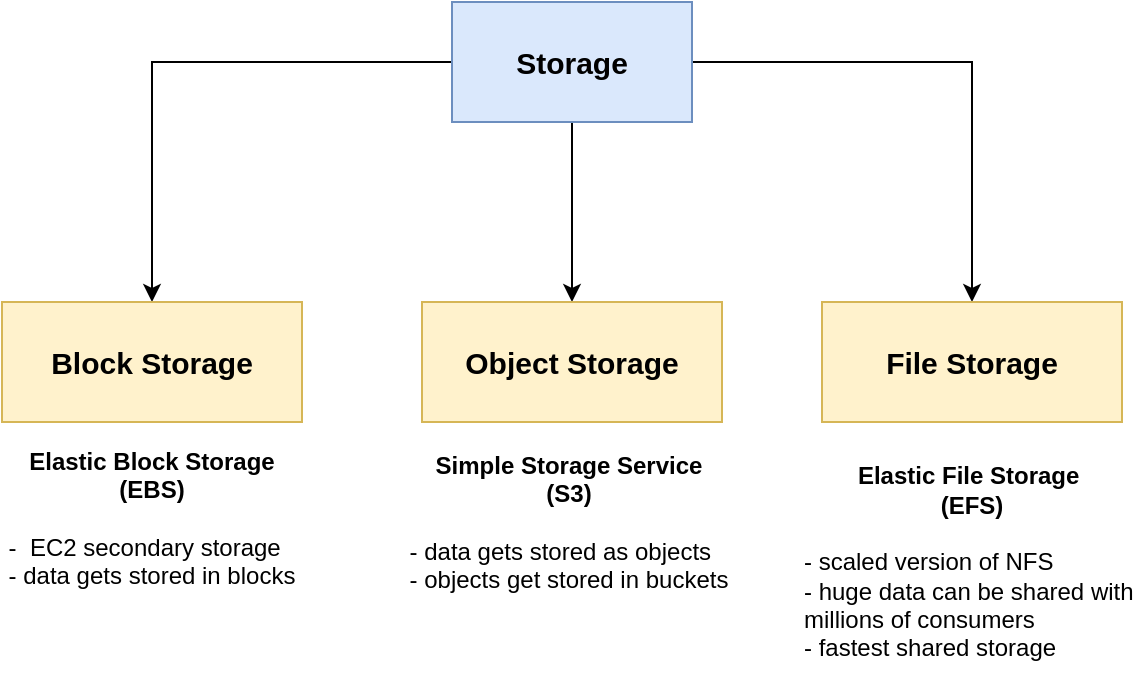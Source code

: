 <mxfile version="21.4.0" type="device" pages="5">
  <diagram name="Page-1" id="gyIbjIkaAnRUj1FW5GiL">
    <mxGraphModel dx="710" dy="473" grid="1" gridSize="10" guides="1" tooltips="1" connect="1" arrows="1" fold="1" page="1" pageScale="1" pageWidth="827" pageHeight="1169" math="0" shadow="0">
      <root>
        <mxCell id="0" />
        <mxCell id="1" parent="0" />
        <mxCell id="izo0bBDe98OdApoTN-t9-5" style="edgeStyle=orthogonalEdgeStyle;rounded=0;orthogonalLoop=1;jettySize=auto;html=1;" edge="1" parent="1" source="izo0bBDe98OdApoTN-t9-1" target="izo0bBDe98OdApoTN-t9-2">
          <mxGeometry relative="1" as="geometry" />
        </mxCell>
        <mxCell id="izo0bBDe98OdApoTN-t9-6" style="edgeStyle=orthogonalEdgeStyle;rounded=0;orthogonalLoop=1;jettySize=auto;html=1;" edge="1" parent="1" source="izo0bBDe98OdApoTN-t9-1" target="izo0bBDe98OdApoTN-t9-3">
          <mxGeometry relative="1" as="geometry" />
        </mxCell>
        <mxCell id="izo0bBDe98OdApoTN-t9-7" style="edgeStyle=orthogonalEdgeStyle;rounded=0;orthogonalLoop=1;jettySize=auto;html=1;" edge="1" parent="1" source="izo0bBDe98OdApoTN-t9-1" target="izo0bBDe98OdApoTN-t9-4">
          <mxGeometry relative="1" as="geometry" />
        </mxCell>
        <mxCell id="izo0bBDe98OdApoTN-t9-1" value="Storage" style="rounded=0;whiteSpace=wrap;html=1;fontStyle=1;fontSize=15;fillColor=#dae8fc;strokeColor=#6c8ebf;" vertex="1" parent="1">
          <mxGeometry x="355" y="60" width="120" height="60" as="geometry" />
        </mxCell>
        <mxCell id="izo0bBDe98OdApoTN-t9-2" value="Block Storage" style="rounded=0;whiteSpace=wrap;html=1;fontStyle=1;fontSize=15;fillColor=#fff2cc;strokeColor=#d6b656;" vertex="1" parent="1">
          <mxGeometry x="130" y="210" width="150" height="60" as="geometry" />
        </mxCell>
        <mxCell id="izo0bBDe98OdApoTN-t9-3" value="Object Storage" style="rounded=0;whiteSpace=wrap;html=1;fontStyle=1;fontSize=15;fillColor=#fff2cc;strokeColor=#d6b656;" vertex="1" parent="1">
          <mxGeometry x="340" y="210" width="150" height="60" as="geometry" />
        </mxCell>
        <mxCell id="izo0bBDe98OdApoTN-t9-4" value="File Storage" style="rounded=0;whiteSpace=wrap;html=1;fontStyle=1;fontSize=15;fillColor=#fff2cc;strokeColor=#d6b656;" vertex="1" parent="1">
          <mxGeometry x="540" y="210" width="150" height="60" as="geometry" />
        </mxCell>
        <mxCell id="izo0bBDe98OdApoTN-t9-8" value="Elastic Block Storage&lt;br&gt;(EBS)&lt;br&gt;&lt;div style=&quot;text-align: left;&quot;&gt;&lt;span style=&quot;background-color: initial; font-weight: normal;&quot;&gt;&lt;br&gt;&lt;/span&gt;&lt;/div&gt;&lt;div style=&quot;text-align: left;&quot;&gt;&lt;span style=&quot;background-color: initial; font-weight: normal;&quot;&gt;-&amp;nbsp; EC2 secondary storage&lt;/span&gt;&lt;/div&gt;&lt;div style=&quot;text-align: left;&quot;&gt;&lt;span style=&quot;background-color: initial; font-weight: normal;&quot;&gt;- data gets stored in blocks&lt;/span&gt;&lt;/div&gt;" style="text;html=1;strokeColor=none;fillColor=none;align=center;verticalAlign=middle;whiteSpace=wrap;rounded=0;fontStyle=1" vertex="1" parent="1">
          <mxGeometry x="130" y="275" width="150" height="85" as="geometry" />
        </mxCell>
        <mxCell id="izo0bBDe98OdApoTN-t9-9" value="Simple Storage Service&lt;br&gt;(S3)&lt;br&gt;&lt;br&gt;&lt;div style=&quot;text-align: left;&quot;&gt;&lt;span style=&quot;background-color: initial; font-weight: normal;&quot;&gt;- data gets stored as objects&lt;/span&gt;&lt;/div&gt;&lt;div style=&quot;text-align: left;&quot;&gt;&lt;span style=&quot;background-color: initial; font-weight: normal;&quot;&gt;- objects get stored in buckets&lt;/span&gt;&lt;/div&gt;" style="text;html=1;strokeColor=none;fillColor=none;align=center;verticalAlign=middle;whiteSpace=wrap;rounded=0;fontStyle=1" vertex="1" parent="1">
          <mxGeometry x="331" y="275" width="165" height="90" as="geometry" />
        </mxCell>
        <mxCell id="izo0bBDe98OdApoTN-t9-10" value="Elastic File Storage&amp;nbsp;&lt;br&gt;(EFS)&lt;br&gt;&lt;br&gt;&lt;div style=&quot;text-align: left;&quot;&gt;&lt;span style=&quot;font-weight: normal;&quot;&gt;- scaled version of NFS&lt;/span&gt;&lt;/div&gt;&lt;div style=&quot;text-align: left;&quot;&gt;&lt;span style=&quot;font-weight: normal;&quot;&gt;- huge data can be shared with millions of consumers&lt;/span&gt;&lt;/div&gt;&lt;div style=&quot;text-align: left;&quot;&gt;&lt;span style=&quot;font-weight: normal;&quot;&gt;- fastest shared storage&lt;/span&gt;&lt;/div&gt;" style="text;html=1;strokeColor=none;fillColor=none;align=center;verticalAlign=middle;whiteSpace=wrap;rounded=0;fontStyle=1" vertex="1" parent="1">
          <mxGeometry x="530" y="275" width="170" height="130" as="geometry" />
        </mxCell>
      </root>
    </mxGraphModel>
  </diagram>
  <diagram id="8CSNqVyfHgIJSMDbF2_5" name="Page-2">
    <mxGraphModel dx="857" dy="571" grid="1" gridSize="10" guides="1" tooltips="1" connect="1" arrows="1" fold="1" page="1" pageScale="1" pageWidth="827" pageHeight="1169" math="0" shadow="0">
      <root>
        <mxCell id="0" />
        <mxCell id="1" parent="0" />
        <mxCell id="9VcPnWIDpnslyA6fwYoD-1" value="" style="shape=trapezoid;perimeter=trapezoidPerimeter;whiteSpace=wrap;html=1;fixedSize=1;rotation=-180;" vertex="1" parent="1">
          <mxGeometry x="270" y="220" width="130" height="140" as="geometry" />
        </mxCell>
        <mxCell id="9VcPnWIDpnslyA6fwYoD-2" value="bucket" style="text;html=1;strokeColor=none;fillColor=none;align=center;verticalAlign=middle;whiteSpace=wrap;rounded=0;fontStyle=1;fontSize=15;" vertex="1" parent="1">
          <mxGeometry x="305" y="370" width="60" height="30" as="geometry" />
        </mxCell>
        <mxCell id="9VcPnWIDpnslyA6fwYoD-3" value="obj1" style="ellipse;whiteSpace=wrap;html=1;aspect=fixed;fillColor=#f8cecc;strokeColor=#b85450;" vertex="1" parent="1">
          <mxGeometry x="300" y="310" width="40" height="40" as="geometry" />
        </mxCell>
        <mxCell id="9VcPnWIDpnslyA6fwYoD-8" style="edgeStyle=orthogonalEdgeStyle;rounded=0;orthogonalLoop=1;jettySize=auto;html=1;entryX=0.06;entryY=0.38;entryDx=0;entryDy=0;entryPerimeter=0;" edge="1" parent="1" target="9VcPnWIDpnslyA6fwYoD-6">
          <mxGeometry relative="1" as="geometry">
            <mxPoint x="370" y="300" as="sourcePoint" />
            <Array as="points">
              <mxPoint x="370" y="301" />
              <mxPoint x="420" y="301" />
              <mxPoint x="420" y="269" />
            </Array>
          </mxGeometry>
        </mxCell>
        <mxCell id="9VcPnWIDpnslyA6fwYoD-9" style="edgeStyle=orthogonalEdgeStyle;rounded=0;orthogonalLoop=1;jettySize=auto;html=1;" edge="1" parent="1" source="9VcPnWIDpnslyA6fwYoD-4" target="9VcPnWIDpnslyA6fwYoD-7">
          <mxGeometry relative="1" as="geometry" />
        </mxCell>
        <mxCell id="9VcPnWIDpnslyA6fwYoD-4" value="obj2" style="ellipse;whiteSpace=wrap;html=1;aspect=fixed;fillColor=#f8cecc;strokeColor=#b85450;" vertex="1" parent="1">
          <mxGeometry x="340" y="280" width="40" height="40" as="geometry" />
        </mxCell>
        <mxCell id="9VcPnWIDpnslyA6fwYoD-5" value="obj3" style="ellipse;whiteSpace=wrap;html=1;aspect=fixed;fillColor=#f8cecc;strokeColor=#b85450;" vertex="1" parent="1">
          <mxGeometry x="290" y="260" width="40" height="40" as="geometry" />
        </mxCell>
        <mxCell id="9VcPnWIDpnslyA6fwYoD-6" value="file" style="ellipse;whiteSpace=wrap;html=1;aspect=fixed;" vertex="1" parent="1">
          <mxGeometry x="460" y="250" width="50" height="50" as="geometry" />
        </mxCell>
        <mxCell id="9VcPnWIDpnslyA6fwYoD-10" style="edgeStyle=orthogonalEdgeStyle;rounded=0;orthogonalLoop=1;jettySize=auto;html=1;entryX=0.998;entryY=0.352;entryDx=0;entryDy=0;entryPerimeter=0;" edge="1" parent="1" source="9VcPnWIDpnslyA6fwYoD-7" target="9VcPnWIDpnslyA6fwYoD-6">
          <mxGeometry relative="1" as="geometry">
            <Array as="points">
              <mxPoint x="530" y="345" />
              <mxPoint x="530" y="268" />
            </Array>
          </mxGeometry>
        </mxCell>
        <mxCell id="9VcPnWIDpnslyA6fwYoD-7" value="folder" style="ellipse;whiteSpace=wrap;html=1;aspect=fixed;" vertex="1" parent="1">
          <mxGeometry x="460" y="320" width="50" height="50" as="geometry" />
        </mxCell>
        <mxCell id="9VcPnWIDpnslyA6fwYoD-11" value="public" style="text;html=1;strokeColor=none;fillColor=none;align=center;verticalAlign=middle;whiteSpace=wrap;rounded=0;fontStyle=1;fontSize=15;" vertex="1" parent="1">
          <mxGeometry x="305" y="190" width="60" height="30" as="geometry" />
        </mxCell>
      </root>
    </mxGraphModel>
  </diagram>
  <diagram id="N2p7YzrJbrNAew8TrgJa" name="Page-3">
    <mxGraphModel dx="857" dy="571" grid="1" gridSize="10" guides="1" tooltips="1" connect="1" arrows="1" fold="1" page="1" pageScale="1" pageWidth="827" pageHeight="1169" math="0" shadow="0">
      <root>
        <mxCell id="0" />
        <mxCell id="1" parent="0" />
        <mxCell id="aWGax9P5CaT0MgJ6zS5A-4" style="edgeStyle=orthogonalEdgeStyle;rounded=0;orthogonalLoop=1;jettySize=auto;html=1;entryX=0.417;entryY=0.006;entryDx=0;entryDy=0;entryPerimeter=0;" edge="1" parent="1" source="aWGax9P5CaT0MgJ6zS5A-1" target="aWGax9P5CaT0MgJ6zS5A-2">
          <mxGeometry relative="1" as="geometry" />
        </mxCell>
        <mxCell id="aWGax9P5CaT0MgJ6zS5A-5" style="edgeStyle=orthogonalEdgeStyle;rounded=0;orthogonalLoop=1;jettySize=auto;html=1;" edge="1" parent="1" source="aWGax9P5CaT0MgJ6zS5A-1" target="aWGax9P5CaT0MgJ6zS5A-3">
          <mxGeometry relative="1" as="geometry" />
        </mxCell>
        <mxCell id="aWGax9P5CaT0MgJ6zS5A-1" value="multi-tasking" style="rounded=0;whiteSpace=wrap;html=1;fontStyle=1;fontSize=15;" vertex="1" parent="1">
          <mxGeometry x="280" y="100" width="170" height="60" as="geometry" />
        </mxCell>
        <mxCell id="aWGax9P5CaT0MgJ6zS5A-2" value="multi-threading" style="rounded=0;whiteSpace=wrap;html=1;fontStyle=1;fontSize=15;" vertex="1" parent="1">
          <mxGeometry x="110" y="250" width="170" height="60" as="geometry" />
        </mxCell>
        <mxCell id="aWGax9P5CaT0MgJ6zS5A-3" value="multi-processing" style="rounded=0;whiteSpace=wrap;html=1;fontStyle=1;fontSize=15;" vertex="1" parent="1">
          <mxGeometry x="450" y="250" width="170" height="60" as="geometry" />
        </mxCell>
      </root>
    </mxGraphModel>
  </diagram>
  <diagram id="axwjte-4bFNigzDR0AJD" name="Page-4">
    <mxGraphModel dx="994" dy="662" grid="1" gridSize="10" guides="1" tooltips="1" connect="1" arrows="1" fold="1" page="1" pageScale="1" pageWidth="827" pageHeight="1169" math="0" shadow="0">
      <root>
        <mxCell id="0" />
        <mxCell id="1" parent="0" />
        <mxCell id="jYp-IlRev_AmYHc_TWO9-8" value="" style="rounded=1;arcSize=10;dashed=1;strokeColor=#ff0000;fillColor=none;gradientColor=none;dashPattern=8 4;strokeWidth=2;" vertex="1" parent="1">
          <mxGeometry x="565" y="650" width="140" height="110" as="geometry" />
        </mxCell>
        <mxCell id="jYp-IlRev_AmYHc_TWO9-3" value="" style="rounded=1;arcSize=10;dashed=1;strokeColor=#ff0000;fillColor=none;gradientColor=none;dashPattern=8 4;strokeWidth=2;" vertex="1" parent="1">
          <mxGeometry x="165" y="650" width="140" height="110" as="geometry" />
        </mxCell>
        <mxCell id="jYp-IlRev_AmYHc_TWO9-12" value="VPC" style="sketch=0;outlineConnect=0;gradientColor=none;html=1;whiteSpace=wrap;fontSize=12;fontStyle=0;shape=mxgraph.aws4.group;grIcon=mxgraph.aws4.group_vpc;strokeColor=#879196;fillColor=none;verticalAlign=top;align=left;spacingLeft=30;fontColor=#879196;dashed=0;" vertex="1" parent="1">
          <mxGeometry x="111" y="540" width="810" height="270" as="geometry" />
        </mxCell>
        <mxCell id="jYp-IlRev_AmYHc_TWO9-6" value="Subnet1 - Availability Zone" style="sketch=0;outlineConnect=0;gradientColor=none;html=1;whiteSpace=wrap;fontSize=12;fontStyle=0;shape=mxgraph.aws4.group;grIcon=mxgraph.aws4.group_subnet;strokeColor=#879196;fillColor=none;verticalAlign=top;align=left;spacingLeft=30;fontColor=#879196;dashed=0;" vertex="1" parent="1">
          <mxGeometry x="131" y="610" width="370" height="180" as="geometry" />
        </mxCell>
        <mxCell id="jYp-IlRev_AmYHc_TWO9-11" value="Subnet2 - Availability Zone" style="sketch=0;outlineConnect=0;gradientColor=none;html=1;whiteSpace=wrap;fontSize=12;fontStyle=0;shape=mxgraph.aws4.group;grIcon=mxgraph.aws4.group_subnet;strokeColor=#879196;fillColor=none;verticalAlign=top;align=left;spacingLeft=30;fontColor=#879196;dashed=0;" vertex="1" parent="1">
          <mxGeometry x="531" y="610" width="370" height="180" as="geometry" />
        </mxCell>
        <mxCell id="jYp-IlRev_AmYHc_TWO9-2" value="&lt;b&gt;EC2 instance&lt;/b&gt;" style="outlineConnect=0;dashed=0;verticalLabelPosition=bottom;verticalAlign=top;align=center;html=1;shape=mxgraph.aws3.ec2;fillColor=#F58534;gradientColor=none;" vertex="1" parent="1">
          <mxGeometry x="215" y="660.5" width="40" height="50" as="geometry" />
        </mxCell>
        <mxCell id="jYp-IlRev_AmYHc_TWO9-7" value="&lt;b&gt;EC2 instance&lt;/b&gt;" style="outlineConnect=0;dashed=0;verticalLabelPosition=bottom;verticalAlign=top;align=center;html=1;shape=mxgraph.aws3.ec2;fillColor=#F58534;gradientColor=none;" vertex="1" parent="1">
          <mxGeometry x="615" y="662.5" width="40" height="50" as="geometry" />
        </mxCell>
        <mxCell id="jYp-IlRev_AmYHc_TWO9-13" value="S3" style="outlineConnect=0;dashed=0;verticalLabelPosition=bottom;verticalAlign=top;align=center;html=1;shape=mxgraph.aws3.s3;fillColor=#E05243;gradientColor=none;fontStyle=1" vertex="1" parent="1">
          <mxGeometry x="371" y="658.5" width="60" height="73" as="geometry" />
        </mxCell>
        <mxCell id="jYp-IlRev_AmYHc_TWO9-14" value="S3" style="outlineConnect=0;dashed=0;verticalLabelPosition=bottom;verticalAlign=top;align=center;html=1;shape=mxgraph.aws3.s3;fillColor=#E05243;gradientColor=none;fontStyle=1" vertex="1" parent="1">
          <mxGeometry x="771" y="658.5" width="60" height="73" as="geometry" />
        </mxCell>
        <mxCell id="jYp-IlRev_AmYHc_TWO9-15" value="10.0.0.0 / 16" style="text;html=1;strokeColor=none;fillColor=none;align=left;verticalAlign=middle;whiteSpace=wrap;rounded=0;fontStyle=1;fontSize=19;" vertex="1" parent="1">
          <mxGeometry x="110" y="510" width="250" height="30" as="geometry" />
        </mxCell>
        <mxCell id="jYp-IlRev_AmYHc_TWO9-16" value="10.0.1.0 / 24" style="text;html=1;strokeColor=none;fillColor=none;align=left;verticalAlign=middle;whiteSpace=wrap;rounded=0;fontStyle=1;fontSize=14;" vertex="1" parent="1">
          <mxGeometry x="131" y="580" width="250" height="30" as="geometry" />
        </mxCell>
        <mxCell id="jYp-IlRev_AmYHc_TWO9-17" value="10.0.2.0 / 24" style="text;html=1;strokeColor=none;fillColor=none;align=right;verticalAlign=middle;whiteSpace=wrap;rounded=0;fontStyle=1;fontSize=14;" vertex="1" parent="1">
          <mxGeometry x="591" y="580" width="310" height="30" as="geometry" />
        </mxCell>
        <mxCell id="jYp-IlRev_AmYHc_TWO9-32" style="edgeStyle=orthogonalEdgeStyle;rounded=0;orthogonalLoop=1;jettySize=auto;html=1;" edge="1" parent="1" source="jYp-IlRev_AmYHc_TWO9-18" target="jYp-IlRev_AmYHc_TWO9-26">
          <mxGeometry relative="1" as="geometry" />
        </mxCell>
        <mxCell id="jYp-IlRev_AmYHc_TWO9-18" value="" style="outlineConnect=0;dashed=0;verticalLabelPosition=bottom;verticalAlign=top;align=center;html=1;shape=mxgraph.aws3.router;fillColor=#F58534;gradientColor=none;" vertex="1" parent="1">
          <mxGeometry x="494.25" y="590" width="43.5" height="40" as="geometry" />
        </mxCell>
        <mxCell id="jYp-IlRev_AmYHc_TWO9-19" value="10.0.1.10" style="text;html=1;strokeColor=none;fillColor=none;align=left;verticalAlign=middle;whiteSpace=wrap;rounded=0;fontStyle=1;fontSize=14;" vertex="1" parent="1">
          <mxGeometry x="205" y="725" width="60" height="30" as="geometry" />
        </mxCell>
        <mxCell id="jYp-IlRev_AmYHc_TWO9-20" value="10.0.2.20" style="text;html=1;strokeColor=none;fillColor=none;align=left;verticalAlign=middle;whiteSpace=wrap;rounded=0;fontStyle=1;fontSize=14;" vertex="1" parent="1">
          <mxGeometry x="605" y="727" width="60" height="30" as="geometry" />
        </mxCell>
        <mxCell id="jYp-IlRev_AmYHc_TWO9-23" value="internet" style="ellipse;shape=cloud;whiteSpace=wrap;html=1;fontStyle=1;fontSize=15;fillColor=#1ba1e2;fontColor=#ffffff;strokeColor=#006EAF;" vertex="1" parent="1">
          <mxGeometry x="455.99" y="390" width="120" height="80" as="geometry" />
        </mxCell>
        <mxCell id="jYp-IlRev_AmYHc_TWO9-27" style="edgeStyle=orthogonalEdgeStyle;rounded=0;orthogonalLoop=1;jettySize=auto;html=1;" edge="1" parent="1" source="jYp-IlRev_AmYHc_TWO9-26" target="jYp-IlRev_AmYHc_TWO9-23">
          <mxGeometry relative="1" as="geometry" />
        </mxCell>
        <mxCell id="jYp-IlRev_AmYHc_TWO9-26" value="" style="outlineConnect=0;dashed=0;verticalLabelPosition=bottom;verticalAlign=top;align=center;html=1;shape=mxgraph.aws3.internet_gateway;fillColor=#F58534;gradientColor=none;" vertex="1" parent="1">
          <mxGeometry x="495.62" y="520" width="40.75" height="41" as="geometry" />
        </mxCell>
        <mxCell id="jYp-IlRev_AmYHc_TWO9-29" value="10.0.2.20" style="rounded=0;whiteSpace=wrap;html=1;fillColor=#0050ef;fontColor=#ffffff;strokeColor=#001DBC;" vertex="1" parent="1">
          <mxGeometry x="701" y="685" width="70" height="20" as="geometry" />
        </mxCell>
        <mxCell id="jYp-IlRev_AmYHc_TWO9-31" value="google.com" style="rounded=0;whiteSpace=wrap;html=1;fillColor=#0050ef;fontColor=#ffffff;strokeColor=#001DBC;" vertex="1" parent="1">
          <mxGeometry x="810" y="470" width="70" height="20" as="geometry" />
        </mxCell>
        <mxCell id="jYp-IlRev_AmYHc_TWO9-34" style="edgeStyle=orthogonalEdgeStyle;rounded=0;orthogonalLoop=1;jettySize=auto;html=1;entryX=0.503;entryY=0.09;entryDx=0;entryDy=0;entryPerimeter=0;" edge="1" parent="1" source="jYp-IlRev_AmYHc_TWO9-33" target="jYp-IlRev_AmYHc_TWO9-23">
          <mxGeometry relative="1" as="geometry" />
        </mxCell>
        <mxCell id="jYp-IlRev_AmYHc_TWO9-33" value="Actor" style="shape=umlActor;verticalLabelPosition=bottom;verticalAlign=top;html=1;outlineConnect=0;" vertex="1" parent="1">
          <mxGeometry x="500.99" y="220" width="30" height="60" as="geometry" />
        </mxCell>
      </root>
    </mxGraphModel>
  </diagram>
  <diagram id="9viECODe1v76zGssDNn-" name="Page-5">
    <mxGraphModel dx="1242" dy="828" grid="1" gridSize="10" guides="1" tooltips="1" connect="1" arrows="1" fold="1" page="1" pageScale="1" pageWidth="827" pageHeight="1169" math="0" shadow="0">
      <root>
        <mxCell id="0" />
        <mxCell id="1" parent="0" />
      </root>
    </mxGraphModel>
  </diagram>
</mxfile>
